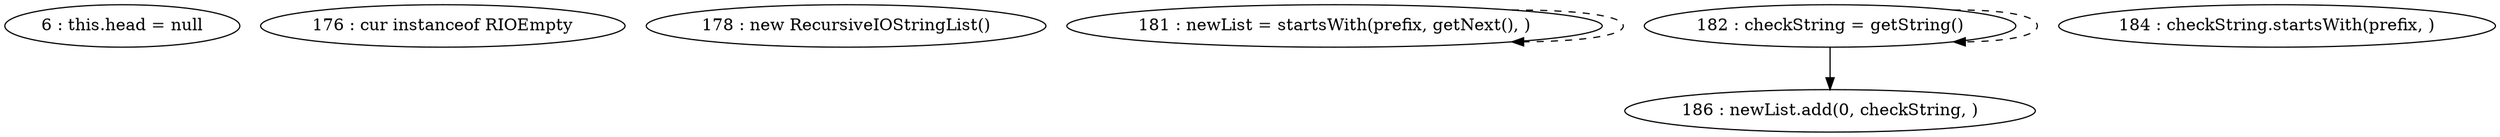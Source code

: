 digraph G {
"6 : this.head = null"
"176 : cur instanceof RIOEmpty"
"178 : new RecursiveIOStringList()"
"181 : newList = startsWith(prefix, getNext(), )"
"181 : newList = startsWith(prefix, getNext(), )" -> "181 : newList = startsWith(prefix, getNext(), )" [style=dashed]
"182 : checkString = getString()"
"182 : checkString = getString()" -> "186 : newList.add(0, checkString, )"
"182 : checkString = getString()" -> "182 : checkString = getString()" [style=dashed]
"184 : checkString.startsWith(prefix, )"
"186 : newList.add(0, checkString, )"
}